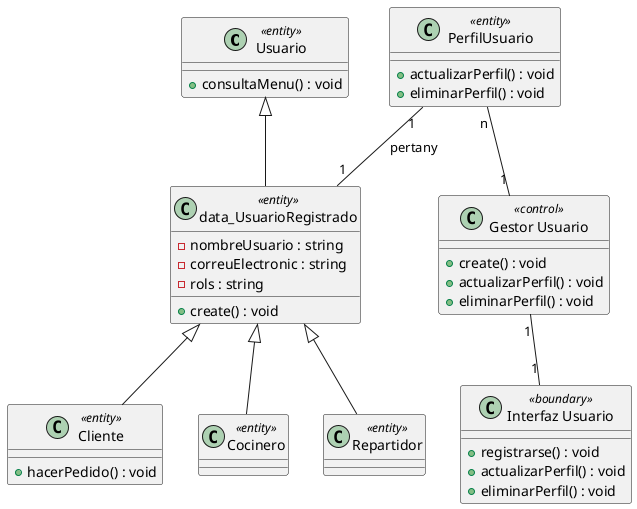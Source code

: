 @startuml
class Usuario <<entity>>
{
   +consultaMenu() : void
}
class "data_UsuarioRegistrado" as UsuarioRegistrado <<entity>>
{
   -nombreUsuario : string
   -correuElectronic : string
   -rols : string
   +create() : void   
}
class Cliente <<entity>>
{
   +hacerPedido() : void
}
class "Gestor Usuario" as GestorUsuario <<control>>
{
   +create() : void
   +actualizarPerfil() : void
   +eliminarPerfil() : void
}
class "Interfaz Usuario" as InterfazUsuario <<boundary>>
{
   +registrarse() : void
   +actualizarPerfil() : void
   +eliminarPerfil() : void
}
class Cocinero <<entity>>
class Repartidor <<entity>>
class PerfilUsuario <<entity>>
{
   +actualizarPerfil() : void
   +eliminarPerfil() : void
}


Usuario <|-- UsuarioRegistrado
UsuarioRegistrado <|-- Cliente
UsuarioRegistrado <|-- Cocinero
UsuarioRegistrado <|-- Repartidor
PerfilUsuario "1" -- "1" UsuarioRegistrado : pertany
PerfilUsuario "n" -- "1" GestorUsuario
GestorUsuario "1" -- "1" InterfazUsuario


@enduml
